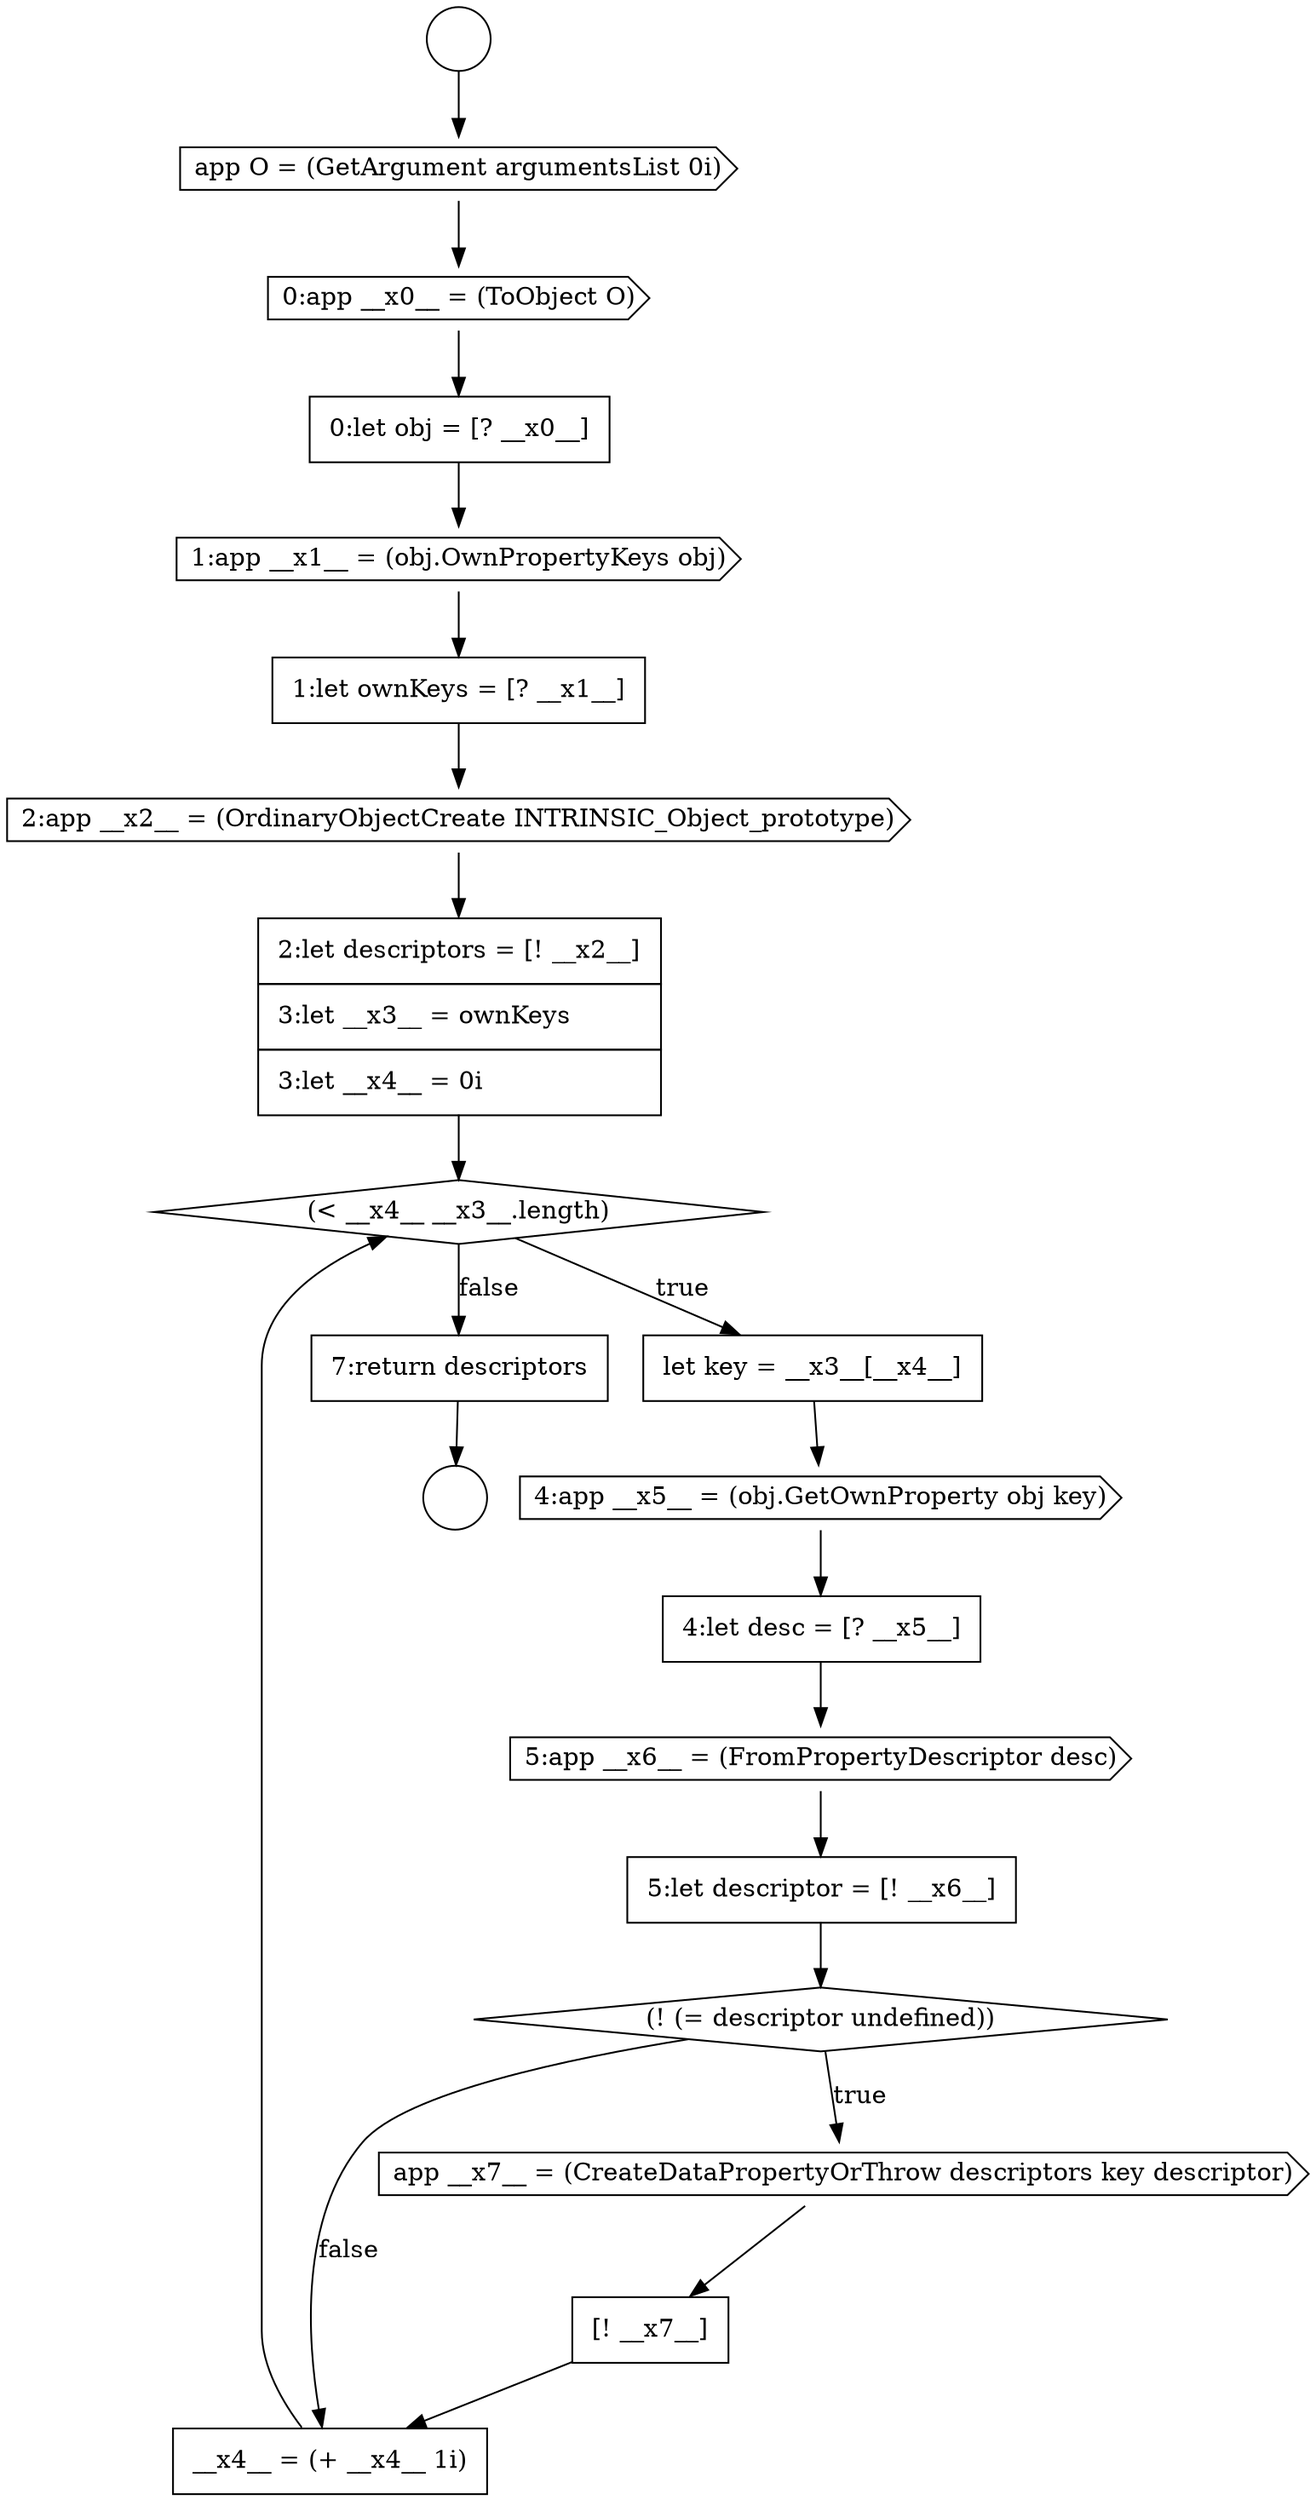 digraph {
  node12392 [shape=cds, label=<<font color="black">app O = (GetArgument argumentsList 0i)</font>> color="black" fillcolor="white" style=filled]
  node12409 [shape=none, margin=0, label=<<font color="black">
    <table border="0" cellborder="1" cellspacing="0" cellpadding="10">
      <tr><td align="left">7:return descriptors</td></tr>
    </table>
  </font>> color="black" fillcolor="white" style=filled]
  node12390 [shape=circle label=" " color="black" fillcolor="white" style=filled]
  node12391 [shape=circle label=" " color="black" fillcolor="white" style=filled]
  node12403 [shape=cds, label=<<font color="black">5:app __x6__ = (FromPropertyDescriptor desc)</font>> color="black" fillcolor="white" style=filled]
  node12398 [shape=none, margin=0, label=<<font color="black">
    <table border="0" cellborder="1" cellspacing="0" cellpadding="10">
      <tr><td align="left">2:let descriptors = [! __x2__]</td></tr>
      <tr><td align="left">3:let __x3__ = ownKeys</td></tr>
      <tr><td align="left">3:let __x4__ = 0i</td></tr>
    </table>
  </font>> color="black" fillcolor="white" style=filled]
  node12407 [shape=none, margin=0, label=<<font color="black">
    <table border="0" cellborder="1" cellspacing="0" cellpadding="10">
      <tr><td align="left">[! __x7__]</td></tr>
    </table>
  </font>> color="black" fillcolor="white" style=filled]
  node12394 [shape=none, margin=0, label=<<font color="black">
    <table border="0" cellborder="1" cellspacing="0" cellpadding="10">
      <tr><td align="left">0:let obj = [? __x0__]</td></tr>
    </table>
  </font>> color="black" fillcolor="white" style=filled]
  node12404 [shape=none, margin=0, label=<<font color="black">
    <table border="0" cellborder="1" cellspacing="0" cellpadding="10">
      <tr><td align="left">5:let descriptor = [! __x6__]</td></tr>
    </table>
  </font>> color="black" fillcolor="white" style=filled]
  node12397 [shape=cds, label=<<font color="black">2:app __x2__ = (OrdinaryObjectCreate INTRINSIC_Object_prototype)</font>> color="black" fillcolor="white" style=filled]
  node12408 [shape=none, margin=0, label=<<font color="black">
    <table border="0" cellborder="1" cellspacing="0" cellpadding="10">
      <tr><td align="left">__x4__ = (+ __x4__ 1i)</td></tr>
    </table>
  </font>> color="black" fillcolor="white" style=filled]
  node12393 [shape=cds, label=<<font color="black">0:app __x0__ = (ToObject O)</font>> color="black" fillcolor="white" style=filled]
  node12401 [shape=cds, label=<<font color="black">4:app __x5__ = (obj.GetOwnProperty obj key)</font>> color="black" fillcolor="white" style=filled]
  node12400 [shape=none, margin=0, label=<<font color="black">
    <table border="0" cellborder="1" cellspacing="0" cellpadding="10">
      <tr><td align="left">let key = __x3__[__x4__]</td></tr>
    </table>
  </font>> color="black" fillcolor="white" style=filled]
  node12405 [shape=diamond, label=<<font color="black">(! (= descriptor undefined))</font>> color="black" fillcolor="white" style=filled]
  node12396 [shape=none, margin=0, label=<<font color="black">
    <table border="0" cellborder="1" cellspacing="0" cellpadding="10">
      <tr><td align="left">1:let ownKeys = [? __x1__]</td></tr>
    </table>
  </font>> color="black" fillcolor="white" style=filled]
  node12399 [shape=diamond, label=<<font color="black">(&lt; __x4__ __x3__.length)</font>> color="black" fillcolor="white" style=filled]
  node12402 [shape=none, margin=0, label=<<font color="black">
    <table border="0" cellborder="1" cellspacing="0" cellpadding="10">
      <tr><td align="left">4:let desc = [? __x5__]</td></tr>
    </table>
  </font>> color="black" fillcolor="white" style=filled]
  node12395 [shape=cds, label=<<font color="black">1:app __x1__ = (obj.OwnPropertyKeys obj)</font>> color="black" fillcolor="white" style=filled]
  node12406 [shape=cds, label=<<font color="black">app __x7__ = (CreateDataPropertyOrThrow descriptors key descriptor)</font>> color="black" fillcolor="white" style=filled]
  node12394 -> node12395 [ color="black"]
  node12390 -> node12392 [ color="black"]
  node12399 -> node12400 [label=<<font color="black">true</font>> color="black"]
  node12399 -> node12409 [label=<<font color="black">false</font>> color="black"]
  node12409 -> node12391 [ color="black"]
  node12402 -> node12403 [ color="black"]
  node12398 -> node12399 [ color="black"]
  node12395 -> node12396 [ color="black"]
  node12392 -> node12393 [ color="black"]
  node12404 -> node12405 [ color="black"]
  node12408 -> node12399 [ color="black"]
  node12400 -> node12401 [ color="black"]
  node12405 -> node12406 [label=<<font color="black">true</font>> color="black"]
  node12405 -> node12408 [label=<<font color="black">false</font>> color="black"]
  node12401 -> node12402 [ color="black"]
  node12403 -> node12404 [ color="black"]
  node12393 -> node12394 [ color="black"]
  node12407 -> node12408 [ color="black"]
  node12397 -> node12398 [ color="black"]
  node12396 -> node12397 [ color="black"]
  node12406 -> node12407 [ color="black"]
}

